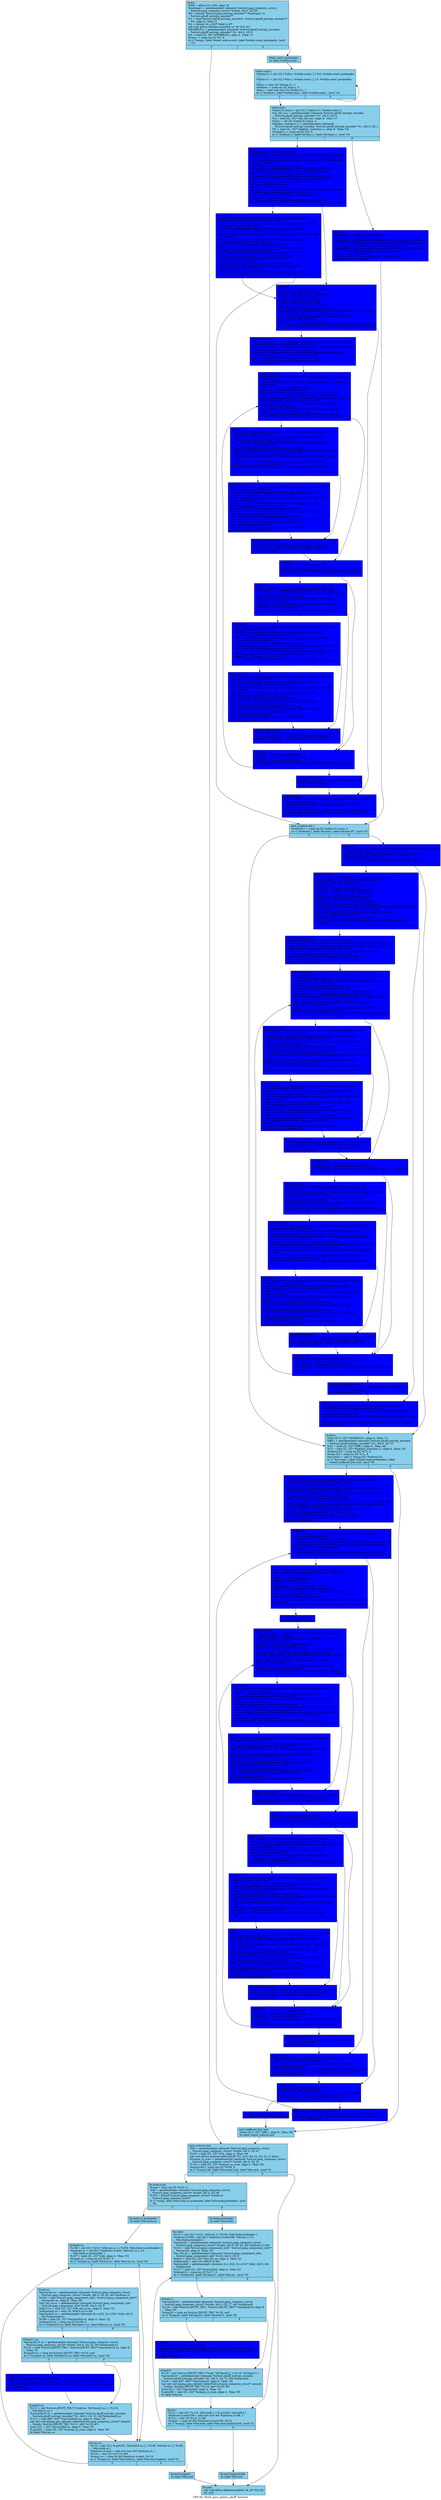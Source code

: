 digraph "CFG for 'finish_pass_gather_phuff' function" {
	label="CFG for 'finish_pass_gather_phuff' function";

	Node0x566f3f0 [shape=record, style = filled, fillcolor = skyblue, label="{entry:\l  %did = alloca [4 x i32], align 16\l  %entropy1 = getelementptr inbounds %struct.jpeg_compress_struct,\l... %struct.jpeg_compress_struct* %cinfo, i64 0, i32 59\l  %0 = bitcast %struct.jpeg_entropy_encoder** %entropy1 to\l... %struct.phuff_entropy_encoder**\l  %1 = load %struct.phuff_entropy_encoder*, %struct.phuff_entropy_encoder**\l... %0, align 8, !tbaa !3\l  %2 = bitcast [4 x i32]* %did to i8*\l  call void @llvm.lifetime.start(i64 16, i8* %2) #3\l  %EOBRUN.i = getelementptr inbounds %struct.phuff_entropy_encoder,\l... %struct.phuff_entropy_encoder* %1, i64 0, i32 9\l  %3 = load i32, i32* %EOBRUN.i, align 4, !tbaa !11\l  %cmp.i = icmp eq i32 %3, 0\l  br i1 %cmp.i, label %emit_eobrun.exit, label %while.cond.i.preheader, !prof\l... !15\l|{<s0>T|<s1>F}}"];
	Node0x566f3f0:s0 -> Node0x566f930;
	Node0x566f3f0:s1 -> Node0x566fa10;
	Node0x566fa10 [shape=record, style = filled, fillcolor = skyblue, label="{while.cond.i.preheader:                           \l  br label %while.cond.i\l}"];
	Node0x566fa10 -> Node0x566fba0;
	Node0x566fba0 [shape=record, style = filled, fillcolor = skyblue, label="{while.cond.i:                                     \l  %temp.0.i = phi i32 [ %shr.i, %while.cond.i ], [ %3, %while.cond.i.preheader\l... ]\l  %nbits.0.i = phi i32 [ %inc.i, %while.cond.i ], [ 0, %while.cond.i.preheader\l... ]\l  %shr.i = ashr i32 %temp.0.i, 1\l  %tobool.i = icmp eq i32 %shr.i, 0\l  %inc.i = add nuw nsw i32 %nbits.0.i, 1\l  br i1 %tobool.i, label %while.end.i, label %while.cond.i, !prof !16\l|{<s0>T|<s1>F}}"];
	Node0x566fba0:s0 -> Node0x56701a0;
	Node0x566fba0:s1 -> Node0x566fba0;
	Node0x56701a0 [shape=record, style = filled, fillcolor = skyblue, label="{while.end.i:                                      \l  %nbits.0.i.lcssa = phi i32 [ %nbits.0.i, %while.cond.i ]\l  %ac_tbl_no.i = getelementptr inbounds %struct.phuff_entropy_encoder,\l... %struct.phuff_entropy_encoder* %1, i64 0, i32 8\l  %4 = load i32, i32* %ac_tbl_no.i, align 8, !tbaa !17\l  %shl.i = shl i32 %nbits.0.i.lcssa, 4\l  %gather_statistics.i.i = getelementptr inbounds\l... %struct.phuff_entropy_encoder, %struct.phuff_entropy_encoder* %1, i64 0, i32 1\l  %5 = load i32, i32* %gather_statistics.i.i, align 8, !tbaa !18\l  %tobool.i.i = icmp eq i32 %5, 0\l  br i1 %tobool.i.i, label %if.else.i.i, label %if.then.i.i, !prof !19\l|{<s0>T|<s1>F}}"];
	Node0x56701a0:s0 -> Node0x56a0bc0;
	Node0x56701a0:s1 -> Node0x56a0ca0;
	Node0x56a0ca0 [shape=record, style = filled, fillcolor = blue, label="{if.then.i.i:                                      \l  %idxprom.i.i = sext i32 %shl.i to i64\l  %idxprom1.i.i = sext i32 %4 to i64\l  %arrayidx.i.i = getelementptr inbounds %struct.phuff_entropy_encoder,\l... %struct.phuff_entropy_encoder* %1, i64 0, i32 15, i64 %idxprom1.i.i\l  %6 = load i64*, i64** %arrayidx.i.i, align 8, !tbaa !20\l  %arrayidx2.i.i = getelementptr inbounds i64, i64* %6, i64 %idxprom.i.i\l  %7 = load i64, i64* %arrayidx2.i.i, align 8, !tbaa !21\l  %inc.i.i = add nsw i64 %7, 1\l  store i64 %inc.i.i, i64* %arrayidx2.i.i, align 8, !tbaa !21\l  br label %emit_symbol.exit.i\l}"];
	Node0x56a0ca0 -> Node0x56a13e0;
	Node0x56a0bc0 [shape=record, style = filled, fillcolor = blue, label="{if.else.i.i:                                      \l  %idxprom3.i.i = sext i32 %4 to i64\l  %arrayidx4.i.i = getelementptr inbounds %struct.phuff_entropy_encoder,\l... %struct.phuff_entropy_encoder* %1, i64 0, i32 14, i64 %idxprom3.i.i\l  %8 = load %struct.c_derived_tbl*, %struct.c_derived_tbl** %arrayidx4.i.i,\l... align 8, !tbaa !20\l  %idxprom5.i.i = sext i32 %shl.i to i64\l  %arrayidx6.i.i = getelementptr inbounds %struct.c_derived_tbl,\l... %struct.c_derived_tbl* %8, i64 0, i32 0, i64 %idxprom5.i.i\l  %9 = load i32, i32* %arrayidx6.i.i, align 4, !tbaa !22\l  %arrayidx8.i.i = getelementptr inbounds %struct.c_derived_tbl,\l... %struct.c_derived_tbl* %8, i64 0, i32 1, i64 %idxprom5.i.i\l  %10 = load i8, i8* %arrayidx8.i.i, align 1, !tbaa !23\l  %conv.i.i = sext i8 %10 to i32\l  %conv.i = zext i32 %9 to i64\l  %put_bits1.i = getelementptr inbounds %struct.phuff_entropy_encoder,\l... %struct.phuff_entropy_encoder* %1, i64 0, i32 5\l  %11 = load i32, i32* %put_bits1.i, align 8, !tbaa !24\l  %cmp.i58 = icmp eq i8 %10, 0\l  br i1 %cmp.i58, label %if.end.i66, label %if.end7.i, !prof !25\l|{<s0>T|<s1>F}}"];
	Node0x56a0bc0:s0 -> Node0x56a08f0;
	Node0x56a0bc0:s1 -> Node0x560e2b0;
	Node0x56a08f0 [shape=record, style = filled, fillcolor = blue, label="{if.end.i66:                                       \l  %cinfo.i59 = getelementptr inbounds %struct.phuff_entropy_encoder,\l... %struct.phuff_entropy_encoder* %1, i64 0, i32 6\l  %12 = load %struct.jpeg_compress_struct*, %struct.jpeg_compress_struct**\l... %cinfo.i59, align 8, !tbaa !26\l  %err.i60 = getelementptr inbounds %struct.jpeg_compress_struct,\l... %struct.jpeg_compress_struct* %12, i64 0, i32 0\l  %13 = load %struct.jpeg_error_mgr*, %struct.jpeg_error_mgr** %err.i60, align\l... 8, !tbaa !27\l  %msg_code.i61 = getelementptr inbounds %struct.jpeg_error_mgr,\l... %struct.jpeg_error_mgr* %13, i64 0, i32 5\l  store i32 39, i32* %msg_code.i61, align 8, !tbaa !28\l  %error_exit.i62 = getelementptr inbounds %struct.jpeg_error_mgr,\l... %struct.jpeg_error_mgr* %13, i64 0, i32 0\l  %14 = load void (%struct.jpeg_common_struct*)*, void\l... (%struct.jpeg_common_struct*)** %error_exit.i62, align 8, !tbaa !30\l  %15 = bitcast %struct.jpeg_compress_struct* %12 to\l... %struct.jpeg_common_struct*\l  tail call void %14(%struct.jpeg_common_struct* %15) #3\l  %.pre = load i32, i32* %gather_statistics.i.i, align 8, !tbaa !18\l  %tobool.i65 = icmp eq i32 %.pre, 0\l  br i1 %tobool.i65, label %if.end7.i, label %emit_symbol.exit.i, !prof !31\l|{<s0>T|<s1>F}}"];
	Node0x56a08f0:s0 -> Node0x560e2b0;
	Node0x56a08f0:s1 -> Node0x56a13e0;
	Node0x560e2b0 [shape=record, style = filled, fillcolor = blue, label="{if.end7.i:                                        \l  %sh_prom.i = zext i32 %conv.i.i to i64\l  %shl.i67 = shl i64 1, %sh_prom.i\l  %sub.i = add i64 %shl.i67, 4294967295\l  %and.i = and i64 %sub.i, %conv.i\l  %add.i = add i32 %11, %conv.i.i\l  %sub8.i = sub nsw i32 24, %add.i\l  %sh_prom9.i = zext i32 %sub8.i to i64\l  %shl10.i = shl i64 %and.i, %sh_prom9.i\l  %put_buffer11.i = getelementptr inbounds %struct.phuff_entropy_encoder,\l... %struct.phuff_entropy_encoder* %1, i64 0, i32 4\l  %16 = load i64, i64* %put_buffer11.i, align 8, !tbaa !32\l  %or.i = or i64 %16, %shl10.i\l  %cmp1267.i = icmp sgt i32 %add.i, 7\l  br i1 %cmp1267.i, label %while.body.lr.ph.i, label %while.end.i72, !prof !33\l|{<s0>T|<s1>F}}"];
	Node0x560e2b0:s0 -> Node0x560f630;
	Node0x560e2b0:s1 -> Node0x56a4a60;
	Node0x560f630 [shape=record, style = filled, fillcolor = blue, label="{while.body.lr.ph.i:                               \l  %next_output_byte.i = getelementptr inbounds %struct.phuff_entropy_encoder,\l... %struct.phuff_entropy_encoder* %1, i64 0, i32 2\l  %free_in_buffer.i68 = getelementptr inbounds %struct.phuff_entropy_encoder,\l... %struct.phuff_entropy_encoder* %1, i64 0, i32 3\l  %cinfo.i167 = getelementptr inbounds %struct.phuff_entropy_encoder,\l... %struct.phuff_entropy_encoder* %1, i64 0, i32 6\l  %17 = bitcast i8** %next_output_byte.i to \<2 x i64\>*\l  %18 = bitcast i8** %next_output_byte.i to \<2 x i64\>*\l  br label %while.body.i71\l}"];
	Node0x560f630 -> Node0x56a4ed0;
	Node0x56a4ed0 [shape=record, style = filled, fillcolor = blue, label="{while.body.i71:                                   \l  %put_buffer.069.i = phi i64 [ %or.i, %while.body.lr.ph.i ], [ %shl33.i,\l... %if.end32.i ]\l  %put_bits.068.i = phi i32 [ %add.i, %while.body.lr.ph.i ], [ %sub34.i,\l... %if.end32.i ]\l  %shr66.i = lshr i64 %put_buffer.069.i, 16\l  %conv16.i = trunc i64 %shr66.i to i8\l  %19 = load i8*, i8** %next_output_byte.i, align 8, !tbaa !34\l  %incdec.ptr.i69 = getelementptr inbounds i8, i8* %19, i64 1\l  store i8* %incdec.ptr.i69, i8** %next_output_byte.i, align 8, !tbaa !34\l  store i8 %conv16.i, i8* %19, align 1, !tbaa !23\l  %20 = load i64, i64* %free_in_buffer.i68, align 8, !tbaa !35\l  %dec.i70 = add i64 %20, -1\l  store i64 %dec.i70, i64* %free_in_buffer.i68, align 8, !tbaa !35\l  %cmp17.i = icmp eq i64 %dec.i70, 0\l  br i1 %cmp17.i, label %if.then19.i, label %if.end20.i, !prof !36\l|{<s0>T|<s1>F}}"];
	Node0x56a4ed0:s0 -> Node0x56a58e0;
	Node0x56a4ed0:s1 -> Node0x56a5990;
	Node0x56a58e0 [shape=record, style = filled, fillcolor = blue, label="{if.then19.i:                                      \l  %21 = load %struct.jpeg_compress_struct*, %struct.jpeg_compress_struct**\l... %cinfo.i167, align 8, !tbaa !26\l  %dest1.i168 = getelementptr inbounds %struct.jpeg_compress_struct,\l... %struct.jpeg_compress_struct* %21, i64 0, i32 5\l  %22 = load %struct.jpeg_destination_mgr*, %struct.jpeg_destination_mgr**\l... %dest1.i168, align 8, !tbaa !37\l  %empty_output_buffer.i169 = getelementptr inbounds\l... %struct.jpeg_destination_mgr, %struct.jpeg_destination_mgr* %22, i64 0, i32 3\l  %23 = load i32 (%struct.jpeg_compress_struct*)*, i32\l... (%struct.jpeg_compress_struct*)** %empty_output_buffer.i169, align 8, !tbaa\l... !38\l  %call.i170 = tail call i32 %23(%struct.jpeg_compress_struct* %21) #3\l  %tobool.i171 = icmp eq i32 %call.i170, 0\l  br i1 %tobool.i171, label %if.then.i175, label %dump_buffer.exit180, !prof\l... !40\l|{<s0>T|<s1>F}}"];
	Node0x56a58e0:s0 -> Node0x56a5f70;
	Node0x56a58e0:s1 -> Node0x56a6080;
	Node0x56a5f70 [shape=record, style = filled, fillcolor = blue, label="{if.then.i175:                                     \l  %24 = load %struct.jpeg_compress_struct*, %struct.jpeg_compress_struct**\l... %cinfo.i167, align 8, !tbaa !26\l  %err.i172 = getelementptr inbounds %struct.jpeg_compress_struct,\l... %struct.jpeg_compress_struct* %24, i64 0, i32 0\l  %25 = load %struct.jpeg_error_mgr*, %struct.jpeg_error_mgr** %err.i172,\l... align 8, !tbaa !27\l  %msg_code.i173 = getelementptr inbounds %struct.jpeg_error_mgr,\l... %struct.jpeg_error_mgr* %25, i64 0, i32 5\l  store i32 22, i32* %msg_code.i173, align 8, !tbaa !28\l  %error_exit.i174 = getelementptr inbounds %struct.jpeg_error_mgr,\l... %struct.jpeg_error_mgr* %25, i64 0, i32 0\l  %26 = load void (%struct.jpeg_common_struct*)*, void\l... (%struct.jpeg_common_struct*)** %error_exit.i174, align 8, !tbaa !30\l  %27 = bitcast %struct.jpeg_compress_struct* %24 to\l... %struct.jpeg_common_struct*\l  tail call void %26(%struct.jpeg_common_struct* %27) #3\l  br label %dump_buffer.exit180\l}"];
	Node0x56a5f70 -> Node0x56a6080;
	Node0x56a6080 [shape=record, style = filled, fillcolor = blue, label="{dump_buffer.exit180:                              \l  %28 = bitcast %struct.jpeg_destination_mgr* %22 to \<2 x i64\>*\l  %29 = load \<2 x i64\>, \<2 x i64\>* %28, align 8, !tbaa !23\l  store \<2 x i64\> %29, \<2 x i64\>* %17, align 8, !tbaa !23\l  br label %if.end20.i\l}"];
	Node0x56a6080 -> Node0x56a5990;
	Node0x56a5990 [shape=record, style = filled, fillcolor = blue, label="{if.end20.i:                                       \l  %conv15.i = and i64 %shr66.i, 255\l  %cmp21.i = icmp eq i64 %conv15.i, 255\l  br i1 %cmp21.i, label %if.then23.i, label %if.end32.i, !prof !41\l|{<s0>T|<s1>F}}"];
	Node0x56a5990:s0 -> Node0x56a6990;
	Node0x56a5990:s1 -> Node0x56a5010;
	Node0x56a6990 [shape=record, style = filled, fillcolor = blue, label="{if.then23.i:                                      \l  %30 = load i8*, i8** %next_output_byte.i, align 8, !tbaa !34\l  %incdec.ptr25.i = getelementptr inbounds i8, i8* %30, i64 1\l  store i8* %incdec.ptr25.i, i8** %next_output_byte.i, align 8, !tbaa !34\l  store i8 0, i8* %30, align 1, !tbaa !23\l  %31 = load i64, i64* %free_in_buffer.i68, align 8, !tbaa !35\l  %dec27.i = add i64 %31, -1\l  store i64 %dec27.i, i64* %free_in_buffer.i68, align 8, !tbaa !35\l  %cmp28.i = icmp eq i64 %dec27.i, 0\l  br i1 %cmp28.i, label %if.then30.i, label %if.end32.i, !prof !42\l|{<s0>T|<s1>F}}"];
	Node0x56a6990:s0 -> Node0x56a6e90;
	Node0x56a6990:s1 -> Node0x56a5010;
	Node0x56a6e90 [shape=record, style = filled, fillcolor = blue, label="{if.then30.i:                                      \l  %32 = load %struct.jpeg_compress_struct*, %struct.jpeg_compress_struct**\l... %cinfo.i167, align 8, !tbaa !26\l  %dest1.i74 = getelementptr inbounds %struct.jpeg_compress_struct,\l... %struct.jpeg_compress_struct* %32, i64 0, i32 5\l  %33 = load %struct.jpeg_destination_mgr*, %struct.jpeg_destination_mgr**\l... %dest1.i74, align 8, !tbaa !37\l  %empty_output_buffer.i75 = getelementptr inbounds\l... %struct.jpeg_destination_mgr, %struct.jpeg_destination_mgr* %33, i64 0, i32 3\l  %34 = load i32 (%struct.jpeg_compress_struct*)*, i32\l... (%struct.jpeg_compress_struct*)** %empty_output_buffer.i75, align 8, !tbaa !38\l  %call.i76 = tail call i32 %34(%struct.jpeg_compress_struct* %32) #3\l  %tobool.i77 = icmp eq i32 %call.i76, 0\l  br i1 %tobool.i77, label %if.then.i81, label %dump_buffer.exit86, !prof !40\l|{<s0>T|<s1>F}}"];
	Node0x56a6e90:s0 -> Node0x56a7570;
	Node0x56a6e90:s1 -> Node0x56a7680;
	Node0x56a7570 [shape=record, style = filled, fillcolor = blue, label="{if.then.i81:                                      \l  %35 = load %struct.jpeg_compress_struct*, %struct.jpeg_compress_struct**\l... %cinfo.i167, align 8, !tbaa !26\l  %err.i78 = getelementptr inbounds %struct.jpeg_compress_struct,\l... %struct.jpeg_compress_struct* %35, i64 0, i32 0\l  %36 = load %struct.jpeg_error_mgr*, %struct.jpeg_error_mgr** %err.i78, align\l... 8, !tbaa !27\l  %msg_code.i79 = getelementptr inbounds %struct.jpeg_error_mgr,\l... %struct.jpeg_error_mgr* %36, i64 0, i32 5\l  store i32 22, i32* %msg_code.i79, align 8, !tbaa !28\l  %error_exit.i80 = getelementptr inbounds %struct.jpeg_error_mgr,\l... %struct.jpeg_error_mgr* %36, i64 0, i32 0\l  %37 = load void (%struct.jpeg_common_struct*)*, void\l... (%struct.jpeg_common_struct*)** %error_exit.i80, align 8, !tbaa !30\l  %38 = bitcast %struct.jpeg_compress_struct* %35 to\l... %struct.jpeg_common_struct*\l  tail call void %37(%struct.jpeg_common_struct* %38) #3\l  br label %dump_buffer.exit86\l}"];
	Node0x56a7570 -> Node0x56a7680;
	Node0x56a7680 [shape=record, style = filled, fillcolor = blue, label="{dump_buffer.exit86:                               \l  %39 = bitcast %struct.jpeg_destination_mgr* %33 to \<2 x i64\>*\l  %40 = load \<2 x i64\>, \<2 x i64\>* %39, align 8, !tbaa !23\l  store \<2 x i64\> %40, \<2 x i64\>* %18, align 8, !tbaa !23\l  br label %if.end32.i\l}"];
	Node0x56a7680 -> Node0x56a5010;
	Node0x56a5010 [shape=record, style = filled, fillcolor = blue, label="{if.end32.i:                                       \l  %shl33.i = shl i64 %put_buffer.069.i, 8\l  %sub34.i = add nsw i32 %put_bits.068.i, -8\l  %cmp12.i = icmp sgt i32 %sub34.i, 7\l  br i1 %cmp12.i, label %while.body.i71, label %while.end.loopexit.i, !prof !33\l|{<s0>T|<s1>F}}"];
	Node0x56a5010:s0 -> Node0x56a4ed0;
	Node0x56a5010:s1 -> Node0x560f2f0;
	Node0x560f2f0 [shape=record, style = filled, fillcolor = blue, label="{while.end.loopexit.i:                             \l  %shl33.i.lcssa = phi i64 [ %shl33.i, %if.end32.i ]\l  %41 = and i32 %add.i, 7\l  br label %while.end.i72\l}"];
	Node0x560f2f0 -> Node0x56a4a60;
	Node0x56a4a60 [shape=record, style = filled, fillcolor = blue, label="{while.end.i72:                                    \l  %put_buffer.0.lcssa.i = phi i64 [ %or.i, %if.end7.i ], [ %shl33.i.lcssa,\l... %while.end.loopexit.i ]\l  %put_bits.0.lcssa.i = phi i32 [ %add.i, %if.end7.i ], [ %41,\l... %while.end.loopexit.i ]\l  store i64 %put_buffer.0.lcssa.i, i64* %put_buffer11.i, align 8, !tbaa !32\l  store i32 %put_bits.0.lcssa.i, i32* %put_bits1.i, align 8, !tbaa !24\l  br label %emit_symbol.exit.i\l}"];
	Node0x56a4a60 -> Node0x56a13e0;
	Node0x56a13e0 [shape=record, style = filled, fillcolor = skyblue, label="{emit_symbol.exit.i:                               \l  %tobool2.i = icmp eq i32 %nbits.0.i.lcssa, 0\l  br i1 %tobool2.i, label %if.end.i, label %if.end.i97, !prof !43\l|{<s0>T|<s1>F}}"];
	Node0x56a13e0:s0 -> Node0x55e4b00;
	Node0x56a13e0:s1 -> Node0x55e4b80;
	Node0x55e4b80 [shape=record, style = filled, fillcolor = blue, label="{if.end.i97:                                       \l  %put_bits1.i88 = getelementptr inbounds %struct.phuff_entropy_encoder,\l... %struct.phuff_entropy_encoder* %1, i64 0, i32 5\l  %42 = load i32, i32* %gather_statistics.i.i, align 8, !tbaa !18\l  %tobool.i96 = icmp eq i32 %42, 0\l  br i1 %tobool.i96, label %if.end7.i109, label %if.end.i, !prof !44\l|{<s0>T|<s1>F}}"];
	Node0x55e4b80:s0 -> Node0x560f370;
	Node0x55e4b80:s1 -> Node0x55e4b00;
	Node0x560f370 [shape=record, style = filled, fillcolor = blue, label="{if.end7.i109:                                     \l  %43 = load i32, i32* %put_bits1.i88, align 8, !tbaa !24\l  %44 = load i32, i32* %EOBRUN.i, align 4, !tbaa !11\l  %conv.i87 = zext i32 %44 to i64\l  %sh_prom.i98 = zext i32 %nbits.0.i.lcssa to i64\l  %shl.i99 = shl i64 1, %sh_prom.i98\l  %sub.i100 = add i64 %shl.i99, 4294967295\l  %and.i101 = and i64 %conv.i87, %sub.i100\l  %add.i102 = add i32 %43, %nbits.0.i.lcssa\l  %sub8.i103 = sub nsw i32 24, %add.i102\l  %sh_prom9.i104 = zext i32 %sub8.i103 to i64\l  %shl10.i105 = shl i64 %and.i101, %sh_prom9.i104\l  %put_buffer11.i106 = getelementptr inbounds %struct.phuff_entropy_encoder,\l... %struct.phuff_entropy_encoder* %1, i64 0, i32 4\l  %45 = load i64, i64* %put_buffer11.i106, align 8, !tbaa !32\l  %or.i107 = or i64 %shl10.i105, %45\l  %cmp1267.i108 = icmp sgt i32 %add.i102, 7\l  br i1 %cmp1267.i108, label %while.body.lr.ph.i112, label %while.end.i137,\l... !prof !33\l|{<s0>T|<s1>F}}"];
	Node0x560f370:s0 -> Node0x56ac8b0;
	Node0x560f370:s1 -> Node0x56ac990;
	Node0x56ac8b0 [shape=record, style = filled, fillcolor = blue, label="{while.body.lr.ph.i112:                            \l  %next_output_byte.i110 = getelementptr inbounds\l... %struct.phuff_entropy_encoder, %struct.phuff_entropy_encoder* %1, i64 0, i32 2\l  %free_in_buffer.i111 = getelementptr inbounds %struct.phuff_entropy_encoder,\l... %struct.phuff_entropy_encoder* %1, i64 0, i32 3\l  %cinfo.i181 = getelementptr inbounds %struct.phuff_entropy_encoder,\l... %struct.phuff_entropy_encoder* %1, i64 0, i32 6\l  %46 = bitcast i8** %next_output_byte.i110 to \<2 x i64\>*\l  %47 = bitcast i8** %next_output_byte.i110 to \<2 x i64\>*\l  br label %while.body.i120\l}"];
	Node0x56ac8b0 -> Node0x56ace00;
	Node0x56ace00 [shape=record, style = filled, fillcolor = blue, label="{while.body.i120:                                  \l  %put_buffer.069.i113 = phi i64 [ %or.i107, %while.body.lr.ph.i112 ], [\l... %shl33.i130, %if.end32.i133 ]\l  %put_bits.068.i114 = phi i32 [ %add.i102, %while.body.lr.ph.i112 ], [\l... %sub34.i131, %if.end32.i133 ]\l  %shr66.i115 = lshr i64 %put_buffer.069.i113, 16\l  %conv16.i116 = trunc i64 %shr66.i115 to i8\l  %48 = load i8*, i8** %next_output_byte.i110, align 8, !tbaa !34\l  %incdec.ptr.i117 = getelementptr inbounds i8, i8* %48, i64 1\l  store i8* %incdec.ptr.i117, i8** %next_output_byte.i110, align 8, !tbaa !34\l  store i8 %conv16.i116, i8* %48, align 1, !tbaa !23\l  %49 = load i64, i64* %free_in_buffer.i111, align 8, !tbaa !35\l  %dec.i118 = add i64 %49, -1\l  store i64 %dec.i118, i64* %free_in_buffer.i111, align 8, !tbaa !35\l  %cmp17.i119 = icmp eq i64 %dec.i118, 0\l  br i1 %cmp17.i119, label %if.then19.i121, label %if.end20.i124, !prof !36\l|{<s0>T|<s1>F}}"];
	Node0x56ace00:s0 -> Node0x56ad860;
	Node0x56ace00:s1 -> Node0x56ad940;
	Node0x56ad860 [shape=record, style = filled, fillcolor = blue, label="{if.then19.i121:                                   \l  %50 = load %struct.jpeg_compress_struct*, %struct.jpeg_compress_struct**\l... %cinfo.i181, align 8, !tbaa !26\l  %dest1.i182 = getelementptr inbounds %struct.jpeg_compress_struct,\l... %struct.jpeg_compress_struct* %50, i64 0, i32 5\l  %51 = load %struct.jpeg_destination_mgr*, %struct.jpeg_destination_mgr**\l... %dest1.i182, align 8, !tbaa !37\l  %empty_output_buffer.i183 = getelementptr inbounds\l... %struct.jpeg_destination_mgr, %struct.jpeg_destination_mgr* %51, i64 0, i32 3\l  %52 = load i32 (%struct.jpeg_compress_struct*)*, i32\l... (%struct.jpeg_compress_struct*)** %empty_output_buffer.i183, align 8, !tbaa\l... !38\l  %call.i184 = tail call i32 %52(%struct.jpeg_compress_struct* %50) #3\l  %tobool.i185 = icmp eq i32 %call.i184, 0\l  br i1 %tobool.i185, label %if.then.i189, label %dump_buffer.exit194, !prof\l... !40\l|{<s0>T|<s1>F}}"];
	Node0x56ad860:s0 -> Node0x56adf00;
	Node0x56ad860:s1 -> Node0x56ae010;
	Node0x56adf00 [shape=record, style = filled, fillcolor = blue, label="{if.then.i189:                                     \l  %53 = load %struct.jpeg_compress_struct*, %struct.jpeg_compress_struct**\l... %cinfo.i181, align 8, !tbaa !26\l  %err.i186 = getelementptr inbounds %struct.jpeg_compress_struct,\l... %struct.jpeg_compress_struct* %53, i64 0, i32 0\l  %54 = load %struct.jpeg_error_mgr*, %struct.jpeg_error_mgr** %err.i186,\l... align 8, !tbaa !27\l  %msg_code.i187 = getelementptr inbounds %struct.jpeg_error_mgr,\l... %struct.jpeg_error_mgr* %54, i64 0, i32 5\l  store i32 22, i32* %msg_code.i187, align 8, !tbaa !28\l  %error_exit.i188 = getelementptr inbounds %struct.jpeg_error_mgr,\l... %struct.jpeg_error_mgr* %54, i64 0, i32 0\l  %55 = load void (%struct.jpeg_common_struct*)*, void\l... (%struct.jpeg_common_struct*)** %error_exit.i188, align 8, !tbaa !30\l  %56 = bitcast %struct.jpeg_compress_struct* %53 to\l... %struct.jpeg_common_struct*\l  tail call void %55(%struct.jpeg_common_struct* %56) #3\l  br label %dump_buffer.exit194\l}"];
	Node0x56adf00 -> Node0x56ae010;
	Node0x56ae010 [shape=record, style = filled, fillcolor = blue, label="{dump_buffer.exit194:                              \l  %57 = bitcast %struct.jpeg_destination_mgr* %51 to \<2 x i64\>*\l  %58 = load \<2 x i64\>, \<2 x i64\>* %57, align 8, !tbaa !23\l  store \<2 x i64\> %58, \<2 x i64\>* %46, align 8, !tbaa !23\l  br label %if.end20.i124\l}"];
	Node0x56ae010 -> Node0x56ad940;
	Node0x56ad940 [shape=record, style = filled, fillcolor = blue, label="{if.end20.i124:                                    \l  %conv15.i122 = and i64 %shr66.i115, 255\l  %cmp21.i123 = icmp eq i64 %conv15.i122, 255\l  br i1 %cmp21.i123, label %if.then23.i128, label %if.end32.i133, !prof !41\l|{<s0>T|<s1>F}}"];
	Node0x56ad940:s0 -> Node0x56ae950;
	Node0x56ad940:s1 -> Node0x56acf50;
	Node0x56ae950 [shape=record, style = filled, fillcolor = blue, label="{if.then23.i128:                                   \l  %59 = load i8*, i8** %next_output_byte.i110, align 8, !tbaa !34\l  %incdec.ptr25.i125 = getelementptr inbounds i8, i8* %59, i64 1\l  store i8* %incdec.ptr25.i125, i8** %next_output_byte.i110, align 8, !tbaa !34\l  store i8 0, i8* %59, align 1, !tbaa !23\l  %60 = load i64, i64* %free_in_buffer.i111, align 8, !tbaa !35\l  %dec27.i126 = add i64 %60, -1\l  store i64 %dec27.i126, i64* %free_in_buffer.i111, align 8, !tbaa !35\l  %cmp28.i127 = icmp eq i64 %dec27.i126, 0\l  br i1 %cmp28.i127, label %if.then30.i129, label %if.end32.i133, !prof !42\l|{<s0>T|<s1>F}}"];
	Node0x56ae950:s0 -> Node0x56aee90;
	Node0x56ae950:s1 -> Node0x56acf50;
	Node0x56aee90 [shape=record, style = filled, fillcolor = blue, label="{if.then30.i129:                                   \l  %61 = load %struct.jpeg_compress_struct*, %struct.jpeg_compress_struct**\l... %cinfo.i181, align 8, !tbaa !26\l  %dest1.i140 = getelementptr inbounds %struct.jpeg_compress_struct,\l... %struct.jpeg_compress_struct* %61, i64 0, i32 5\l  %62 = load %struct.jpeg_destination_mgr*, %struct.jpeg_destination_mgr**\l... %dest1.i140, align 8, !tbaa !37\l  %empty_output_buffer.i141 = getelementptr inbounds\l... %struct.jpeg_destination_mgr, %struct.jpeg_destination_mgr* %62, i64 0, i32 3\l  %63 = load i32 (%struct.jpeg_compress_struct*)*, i32\l... (%struct.jpeg_compress_struct*)** %empty_output_buffer.i141, align 8, !tbaa\l... !38\l  %call.i142 = tail call i32 %63(%struct.jpeg_compress_struct* %61) #3\l  %tobool.i143 = icmp eq i32 %call.i142, 0\l  br i1 %tobool.i143, label %if.then.i147, label %dump_buffer.exit152, !prof\l... !40\l|{<s0>T|<s1>F}}"];
	Node0x56aee90:s0 -> Node0x56af430;
	Node0x56aee90:s1 -> Node0x56af540;
	Node0x56af430 [shape=record, style = filled, fillcolor = blue, label="{if.then.i147:                                     \l  %64 = load %struct.jpeg_compress_struct*, %struct.jpeg_compress_struct**\l... %cinfo.i181, align 8, !tbaa !26\l  %err.i144 = getelementptr inbounds %struct.jpeg_compress_struct,\l... %struct.jpeg_compress_struct* %64, i64 0, i32 0\l  %65 = load %struct.jpeg_error_mgr*, %struct.jpeg_error_mgr** %err.i144,\l... align 8, !tbaa !27\l  %msg_code.i145 = getelementptr inbounds %struct.jpeg_error_mgr,\l... %struct.jpeg_error_mgr* %65, i64 0, i32 5\l  store i32 22, i32* %msg_code.i145, align 8, !tbaa !28\l  %error_exit.i146 = getelementptr inbounds %struct.jpeg_error_mgr,\l... %struct.jpeg_error_mgr* %65, i64 0, i32 0\l  %66 = load void (%struct.jpeg_common_struct*)*, void\l... (%struct.jpeg_common_struct*)** %error_exit.i146, align 8, !tbaa !30\l  %67 = bitcast %struct.jpeg_compress_struct* %64 to\l... %struct.jpeg_common_struct*\l  tail call void %66(%struct.jpeg_common_struct* %67) #3\l  br label %dump_buffer.exit152\l}"];
	Node0x56af430 -> Node0x56af540;
	Node0x56af540 [shape=record, style = filled, fillcolor = blue, label="{dump_buffer.exit152:                              \l  %68 = bitcast %struct.jpeg_destination_mgr* %62 to \<2 x i64\>*\l  %69 = load \<2 x i64\>, \<2 x i64\>* %68, align 8, !tbaa !23\l  store \<2 x i64\> %69, \<2 x i64\>* %47, align 8, !tbaa !23\l  br label %if.end32.i133\l}"];
	Node0x56af540 -> Node0x56acf50;
	Node0x56acf50 [shape=record, style = filled, fillcolor = blue, label="{if.end32.i133:                                    \l  %shl33.i130 = shl i64 %put_buffer.069.i113, 8\l  %sub34.i131 = add nsw i32 %put_bits.068.i114, -8\l  %cmp12.i132 = icmp sgt i32 %sub34.i131, 7\l  br i1 %cmp12.i132, label %while.body.i120, label %while.end.loopexit.i134,\l... !prof !33\l|{<s0>T|<s1>F}}"];
	Node0x56acf50:s0 -> Node0x56ace00;
	Node0x56acf50:s1 -> Node0x566d470;
	Node0x566d470 [shape=record, style = filled, fillcolor = blue, label="{while.end.loopexit.i134:                          \l  %shl33.i130.lcssa = phi i64 [ %shl33.i130, %if.end32.i133 ]\l  %70 = and i32 %add.i102, 7\l  br label %while.end.i137\l}"];
	Node0x566d470 -> Node0x56ac990;
	Node0x56ac990 [shape=record, style = filled, fillcolor = blue, label="{while.end.i137:                                   \l  %put_buffer.0.lcssa.i135 = phi i64 [ %or.i107, %if.end7.i109 ], [\l... %shl33.i130.lcssa, %while.end.loopexit.i134 ]\l  %put_bits.0.lcssa.i136 = phi i32 [ %add.i102, %if.end7.i109 ], [ %70,\l... %while.end.loopexit.i134 ]\l  store i64 %put_buffer.0.lcssa.i135, i64* %put_buffer11.i106, align 8, !tbaa\l... !32\l  store i32 %put_bits.0.lcssa.i136, i32* %put_bits1.i88, align 8, !tbaa !24\l  br label %if.end.i\l}"];
	Node0x56ac990 -> Node0x55e4b00;
	Node0x55e4b00 [shape=record, style = filled, fillcolor = skyblue, label="{if.end.i:                                         \l  store i32 0, i32* %EOBRUN.i, align 4, !tbaa !11\l  %BE.i = getelementptr inbounds %struct.phuff_entropy_encoder,\l... %struct.phuff_entropy_encoder* %1, i64 0, i32 10\l  %71 = load i32, i32* %BE.i, align 8, !tbaa !45\l  %72 = load i32, i32* %gather_statistics.i.i, align 8, !tbaa !18\l  %tobool.i52 = icmp eq i32 %72, 0\l  %cmp.i53 = icmp ne i32 %71, 0\l  %or.cond.i = and i1 %cmp.i53, %tobool.i52\l  br i1 %or.cond.i, label %while.body.preheader.i, label\l... %emit_buffered_bits.exit, !prof !46\l|{<s0>T|<s1>F}}"];
	Node0x55e4b00:s0 -> Node0x56b08f0;
	Node0x55e4b00:s1 -> Node0x56b09c0;
	Node0x56b08f0 [shape=record, style = filled, fillcolor = blue, label="{while.body.preheader.i:                           \l  %bit_buffer.i = getelementptr inbounds %struct.phuff_entropy_encoder,\l... %struct.phuff_entropy_encoder* %1, i64 0, i32 11\l  %73 = load i8*, i8** %bit_buffer.i, align 8, !tbaa !47\l  %put_bits1.i.i = getelementptr inbounds %struct.phuff_entropy_encoder,\l... %struct.phuff_entropy_encoder* %1, i64 0, i32 5\l  %put_buffer11.i.i = getelementptr inbounds %struct.phuff_entropy_encoder,\l... %struct.phuff_entropy_encoder* %1, i64 0, i32 4\l  %next_output_byte.i.i = getelementptr inbounds\l... %struct.phuff_entropy_encoder, %struct.phuff_entropy_encoder* %1, i64 0, i32 2\l  %free_in_buffer.i.i = getelementptr inbounds %struct.phuff_entropy_encoder,\l... %struct.phuff_entropy_encoder* %1, i64 0, i32 3\l  %cinfo.i = getelementptr inbounds %struct.phuff_entropy_encoder,\l... %struct.phuff_entropy_encoder* %1, i64 0, i32 6\l  %74 = bitcast i8** %next_output_byte.i.i to \<2 x i64\>*\l  %75 = bitcast i8** %next_output_byte.i.i to \<2 x i64\>*\l  br label %while.body.i\l}"];
	Node0x56b08f0 -> Node0x56b1120;
	Node0x56b1120 [shape=record, style = filled, fillcolor = blue, label="{while.body.i:                                     \l  %76 = phi i32 [ %.pre.i, %emit_bits.exit.while.body_crit_edge.i ], [ 0,\l... %while.body.preheader.i ]\l  %bufstart.addr.0.i = phi i8* [ %incdec.ptr.i,\l... %emit_bits.exit.while.body_crit_edge.i ], [ %73, %while.body.preheader.i ]\l  %nbits.addr.0.i = phi i32 [ %dec.i, %emit_bits.exit.while.body_crit_edge.i\l... ], [ %71, %while.body.preheader.i ]\l  %tobool.i.i54 = icmp eq i32 %76, 0\l  br i1 %tobool.i.i54, label %if.end7.i.i, label %emit_bits.exit.i, !prof !44\l|{<s0>T|<s1>F}}"];
	Node0x56b1120:s0 -> Node0x56b17b0;
	Node0x56b1120:s1 -> Node0x56b18c0;
	Node0x56b17b0 [shape=record, style = filled, fillcolor = blue, label="{if.end7.i.i:                                      \l  %77 = load i32, i32* %put_bits1.i.i, align 8, !tbaa !24\l  %78 = load i8, i8* %bufstart.addr.0.i, align 1, !tbaa !23\l  %conv5.i = zext i8 %78 to i64\l  %and.i.i = and i64 %conv5.i, 1\l  %add.i.i = add i32 %77, 1\l  %sub8.i.i = sub i32 23, %77\l  %sh_prom9.i.i = zext i32 %sub8.i.i to i64\l  %shl10.i.i = shl i64 %and.i.i, %sh_prom9.i.i\l  %79 = load i64, i64* %put_buffer11.i.i, align 8, !tbaa !32\l  %or.i.i = or i64 %shl10.i.i, %79\l  %cmp1267.i.i = icmp sgt i32 %add.i.i, 7\l  br i1 %cmp1267.i.i, label %while.body.i.i.preheader, label %while.end.i.i,\l... !prof !33\l|{<s0>T|<s1>F}}"];
	Node0x56b17b0:s0 -> Node0x56a7df0;
	Node0x56b17b0:s1 -> Node0x56a7f10;
	Node0x56a7df0 [shape=record, style = filled, fillcolor = blue, label="{while.body.i.i.preheader:                         \l  br label %while.body.i.i\l}"];
	Node0x56a7df0 -> Node0x56a8080;
	Node0x56a8080 [shape=record, style = filled, fillcolor = blue, label="{while.body.i.i:                                   \l  %put_buffer.069.i.i = phi i64 [ %shl33.i.i, %if.end32.i.i ], [ %or.i.i,\l... %while.body.i.i.preheader ]\l  %put_bits.068.i.i = phi i32 [ %sub34.i.i, %if.end32.i.i ], [ %add.i.i,\l... %while.body.i.i.preheader ]\l  %shr66.i.i = lshr i64 %put_buffer.069.i.i, 16\l  %conv16.i.i = trunc i64 %shr66.i.i to i8\l  %80 = load i8*, i8** %next_output_byte.i.i, align 8, !tbaa !34\l  %incdec.ptr.i.i = getelementptr inbounds i8, i8* %80, i64 1\l  store i8* %incdec.ptr.i.i, i8** %next_output_byte.i.i, align 8, !tbaa !34\l  store i8 %conv16.i.i, i8* %80, align 1, !tbaa !23\l  %81 = load i64, i64* %free_in_buffer.i.i, align 8, !tbaa !35\l  %dec.i.i = add i64 %81, -1\l  store i64 %dec.i.i, i64* %free_in_buffer.i.i, align 8, !tbaa !35\l  %cmp17.i.i = icmp eq i64 %dec.i.i, 0\l  br i1 %cmp17.i.i, label %if.then19.i.i, label %if.end20.i.i, !prof !36\l|{<s0>T|<s1>F}}"];
	Node0x56a8080:s0 -> Node0x56b38d0;
	Node0x56a8080:s1 -> Node0x56b39b0;
	Node0x56b38d0 [shape=record, style = filled, fillcolor = blue, label="{if.then19.i.i:                                    \l  %82 = load %struct.jpeg_compress_struct*, %struct.jpeg_compress_struct**\l... %cinfo.i, align 8, !tbaa !26\l  %dest1.i = getelementptr inbounds %struct.jpeg_compress_struct,\l... %struct.jpeg_compress_struct* %82, i64 0, i32 5\l  %83 = load %struct.jpeg_destination_mgr*, %struct.jpeg_destination_mgr**\l... %dest1.i, align 8, !tbaa !37\l  %empty_output_buffer.i = getelementptr inbounds\l... %struct.jpeg_destination_mgr, %struct.jpeg_destination_mgr* %83, i64 0, i32 3\l  %84 = load i32 (%struct.jpeg_compress_struct*)*, i32\l... (%struct.jpeg_compress_struct*)** %empty_output_buffer.i, align 8, !tbaa !38\l  %call.i = tail call i32 %84(%struct.jpeg_compress_struct* %82) #3\l  %tobool.i56 = icmp eq i32 %call.i, 0\l  br i1 %tobool.i56, label %if.then.i, label %dump_buffer.exit, !prof !40\l|{<s0>T|<s1>F}}"];
	Node0x56b38d0:s0 -> Node0x56b3f40;
	Node0x56b38d0:s1 -> Node0x56b4050;
	Node0x56b3f40 [shape=record, style = filled, fillcolor = blue, label="{if.then.i:                                        \l  %85 = load %struct.jpeg_compress_struct*, %struct.jpeg_compress_struct**\l... %cinfo.i, align 8, !tbaa !26\l  %err.i = getelementptr inbounds %struct.jpeg_compress_struct,\l... %struct.jpeg_compress_struct* %85, i64 0, i32 0\l  %86 = load %struct.jpeg_error_mgr*, %struct.jpeg_error_mgr** %err.i, align\l... 8, !tbaa !27\l  %msg_code.i = getelementptr inbounds %struct.jpeg_error_mgr,\l... %struct.jpeg_error_mgr* %86, i64 0, i32 5\l  store i32 22, i32* %msg_code.i, align 8, !tbaa !28\l  %error_exit.i = getelementptr inbounds %struct.jpeg_error_mgr,\l... %struct.jpeg_error_mgr* %86, i64 0, i32 0\l  %87 = load void (%struct.jpeg_common_struct*)*, void\l... (%struct.jpeg_common_struct*)** %error_exit.i, align 8, !tbaa !30\l  %88 = bitcast %struct.jpeg_compress_struct* %85 to\l... %struct.jpeg_common_struct*\l  tail call void %87(%struct.jpeg_common_struct* %88) #3\l  br label %dump_buffer.exit\l}"];
	Node0x56b3f40 -> Node0x56b4050;
	Node0x56b4050 [shape=record, style = filled, fillcolor = blue, label="{dump_buffer.exit:                                 \l  %89 = bitcast %struct.jpeg_destination_mgr* %83 to \<2 x i64\>*\l  %90 = load \<2 x i64\>, \<2 x i64\>* %89, align 8, !tbaa !23\l  store \<2 x i64\> %90, \<2 x i64\>* %74, align 8, !tbaa !23\l  br label %if.end20.i.i\l}"];
	Node0x56b4050 -> Node0x56b39b0;
	Node0x56b39b0 [shape=record, style = filled, fillcolor = blue, label="{if.end20.i.i:                                     \l  %conv15.i.i = and i64 %shr66.i.i, 255\l  %cmp21.i.i = icmp eq i64 %conv15.i.i, 255\l  br i1 %cmp21.i.i, label %if.then23.i.i, label %if.end32.i.i, !prof !41\l|{<s0>T|<s1>F}}"];
	Node0x56b39b0:s0 -> Node0x56b49a0;
	Node0x56b39b0:s1 -> Node0x56a81a0;
	Node0x56b49a0 [shape=record, style = filled, fillcolor = blue, label="{if.then23.i.i:                                    \l  %91 = load i8*, i8** %next_output_byte.i.i, align 8, !tbaa !34\l  %incdec.ptr25.i.i = getelementptr inbounds i8, i8* %91, i64 1\l  store i8* %incdec.ptr25.i.i, i8** %next_output_byte.i.i, align 8, !tbaa !34\l  store i8 0, i8* %91, align 1, !tbaa !23\l  %92 = load i64, i64* %free_in_buffer.i.i, align 8, !tbaa !35\l  %dec27.i.i = add i64 %92, -1\l  store i64 %dec27.i.i, i64* %free_in_buffer.i.i, align 8, !tbaa !35\l  %cmp28.i.i = icmp eq i64 %dec27.i.i, 0\l  br i1 %cmp28.i.i, label %if.then30.i.i, label %if.end32.i.i, !prof !42\l|{<s0>T|<s1>F}}"];
	Node0x56b49a0:s0 -> Node0x56b4ee0;
	Node0x56b49a0:s1 -> Node0x56a81a0;
	Node0x56b4ee0 [shape=record, style = filled, fillcolor = blue, label="{if.then30.i.i:                                    \l  %93 = load %struct.jpeg_compress_struct*, %struct.jpeg_compress_struct**\l... %cinfo.i, align 8, !tbaa !26\l  %dest1.i154 = getelementptr inbounds %struct.jpeg_compress_struct,\l... %struct.jpeg_compress_struct* %93, i64 0, i32 5\l  %94 = load %struct.jpeg_destination_mgr*, %struct.jpeg_destination_mgr**\l... %dest1.i154, align 8, !tbaa !37\l  %empty_output_buffer.i155 = getelementptr inbounds\l... %struct.jpeg_destination_mgr, %struct.jpeg_destination_mgr* %94, i64 0, i32 3\l  %95 = load i32 (%struct.jpeg_compress_struct*)*, i32\l... (%struct.jpeg_compress_struct*)** %empty_output_buffer.i155, align 8, !tbaa\l... !38\l  %call.i156 = tail call i32 %95(%struct.jpeg_compress_struct* %93) #3\l  %tobool.i157 = icmp eq i32 %call.i156, 0\l  br i1 %tobool.i157, label %if.then.i161, label %dump_buffer.exit166, !prof\l... !40\l|{<s0>T|<s1>F}}"];
	Node0x56b4ee0:s0 -> Node0x56b5440;
	Node0x56b4ee0:s1 -> Node0x56b5550;
	Node0x56b5440 [shape=record, style = filled, fillcolor = blue, label="{if.then.i161:                                     \l  %96 = load %struct.jpeg_compress_struct*, %struct.jpeg_compress_struct**\l... %cinfo.i, align 8, !tbaa !26\l  %err.i158 = getelementptr inbounds %struct.jpeg_compress_struct,\l... %struct.jpeg_compress_struct* %96, i64 0, i32 0\l  %97 = load %struct.jpeg_error_mgr*, %struct.jpeg_error_mgr** %err.i158,\l... align 8, !tbaa !27\l  %msg_code.i159 = getelementptr inbounds %struct.jpeg_error_mgr,\l... %struct.jpeg_error_mgr* %97, i64 0, i32 5\l  store i32 22, i32* %msg_code.i159, align 8, !tbaa !28\l  %error_exit.i160 = getelementptr inbounds %struct.jpeg_error_mgr,\l... %struct.jpeg_error_mgr* %97, i64 0, i32 0\l  %98 = load void (%struct.jpeg_common_struct*)*, void\l... (%struct.jpeg_common_struct*)** %error_exit.i160, align 8, !tbaa !30\l  %99 = bitcast %struct.jpeg_compress_struct* %96 to\l... %struct.jpeg_common_struct*\l  tail call void %98(%struct.jpeg_common_struct* %99) #3\l  br label %dump_buffer.exit166\l}"];
	Node0x56b5440 -> Node0x56b5550;
	Node0x56b5550 [shape=record, style = filled, fillcolor = blue, label="{dump_buffer.exit166:                              \l  %100 = bitcast %struct.jpeg_destination_mgr* %94 to \<2 x i64\>*\l  %101 = load \<2 x i64\>, \<2 x i64\>* %100, align 8, !tbaa !23\l  store \<2 x i64\> %101, \<2 x i64\>* %75, align 8, !tbaa !23\l  br label %if.end32.i.i\l}"];
	Node0x56b5550 -> Node0x56a81a0;
	Node0x56a81a0 [shape=record, style = filled, fillcolor = blue, label="{if.end32.i.i:                                     \l  %shl33.i.i = shl i64 %put_buffer.069.i.i, 8\l  %sub34.i.i = add nsw i32 %put_bits.068.i.i, -8\l  %cmp12.i.i = icmp sgt i32 %sub34.i.i, 7\l  br i1 %cmp12.i.i, label %while.body.i.i, label %while.end.loopexit.i.i,\l... !prof !33\l|{<s0>T|<s1>F}}"];
	Node0x56a81a0:s0 -> Node0x56a8080;
	Node0x56a81a0:s1 -> Node0x56b5f10;
	Node0x56b5f10 [shape=record, style = filled, fillcolor = blue, label="{while.end.loopexit.i.i:                           \l  %shl33.i.i.lcssa = phi i64 [ %shl33.i.i, %if.end32.i.i ]\l  %102 = and i32 %add.i.i, 7\l  br label %while.end.i.i\l}"];
	Node0x56b5f10 -> Node0x56a7f10;
	Node0x56a7f10 [shape=record, style = filled, fillcolor = blue, label="{while.end.i.i:                                    \l  %put_buffer.0.lcssa.i.i = phi i64 [ %or.i.i, %if.end7.i.i ], [\l... %shl33.i.i.lcssa, %while.end.loopexit.i.i ]\l  %put_bits.0.lcssa.i.i = phi i32 [ %add.i.i, %if.end7.i.i ], [ %102,\l... %while.end.loopexit.i.i ]\l  store i64 %put_buffer.0.lcssa.i.i, i64* %put_buffer11.i.i, align 8, !tbaa !32\l  store i32 %put_bits.0.lcssa.i.i, i32* %put_bits1.i.i, align 8, !tbaa !24\l  br label %emit_bits.exit.i\l}"];
	Node0x56a7f10 -> Node0x56b18c0;
	Node0x56b18c0 [shape=record, style = filled, fillcolor = blue, label="{emit_bits.exit.i:                                 \l  %dec.i = add i32 %nbits.addr.0.i, -1\l  %cmp.old.i = icmp eq i32 %dec.i, 0\l  br i1 %cmp.old.i, label %emit_buffered_bits.exit.loopexit, label\l... %emit_bits.exit.while.body_crit_edge.i, !prof !48\l|{<s0>T|<s1>F}}"];
	Node0x56b18c0:s0 -> Node0x56b64c0;
	Node0x56b18c0:s1 -> Node0x56b1250;
	Node0x56b1250 [shape=record, style = filled, fillcolor = blue, label="{emit_bits.exit.while.body_crit_edge.i:            \l  %incdec.ptr.i = getelementptr inbounds i8, i8* %bufstart.addr.0.i, i64 1\l  %.pre.i = load i32, i32* %gather_statistics.i.i, align 8, !tbaa !18\l  br label %while.body.i\l}"];
	Node0x56b1250 -> Node0x56b1120;
	Node0x56b64c0 [shape=record, style = filled, fillcolor = blue, label="{emit_buffered_bits.exit.loopexit:                 \l  br label %emit_buffered_bits.exit\l}"];
	Node0x56b64c0 -> Node0x56b09c0;
	Node0x56b09c0 [shape=record, style = filled, fillcolor = skyblue, label="{emit_buffered_bits.exit:                          \l  store i32 0, i32* %BE.i, align 8, !tbaa !45\l  br label %emit_eobrun.exit\l}"];
	Node0x56b09c0 -> Node0x566f930;
	Node0x566f930 [shape=record, style = filled, fillcolor = skyblue, label="{emit_eobrun.exit:                                 \l  %Ss = getelementptr inbounds %struct.jpeg_compress_struct,\l... %struct.jpeg_compress_struct* %cinfo, i64 0, i32 47\l  %103 = load i32, i32* %Ss, align 4, !tbaa !49\l  call void @llvm.memset.p0i8.i64(i8* %2, i8 0, i64 16, i32 16, i1 false)\l  %comps_in_scan = getelementptr inbounds %struct.jpeg_compress_struct,\l... %struct.jpeg_compress_struct* %cinfo, i64 0, i32 41\l  %104 = load i32, i32* %comps_in_scan, align 4, !tbaa !50\l  %cmp2195 = icmp sgt i32 %104, 0\l  br i1 %cmp2195, label %for.body.lr.ph, label %for.end, !prof !51\l|{<s0>T|<s1>F}}"];
	Node0x566f930:s0 -> Node0x56b69e0;
	Node0x566f930:s1 -> Node0x56b6a30;
	Node0x56b69e0 [shape=record, style = filled, fillcolor = skyblue, label="{for.body.lr.ph:                                   \l  %cmp = icmp eq i32 %103, 0\l  %Ah = getelementptr inbounds %struct.jpeg_compress_struct,\l... %struct.jpeg_compress_struct* %cinfo, i64 0, i32 49\l  %105 = bitcast %struct.jpeg_compress_struct* %cinfo to\l... %struct.jpeg_common_struct*\l  br i1 %cmp, label %for.body.us.preheader, label %for.body.preheader, !prof\l... !52\l|{<s0>T|<s1>F}}"];
	Node0x56b69e0:s0 -> Node0x56b6d40;
	Node0x56b69e0:s1 -> Node0x56b6e10;
	Node0x56b6e10 [shape=record, style = filled, fillcolor = skyblue, label="{for.body.preheader:                               \l  br label %for.body\l}"];
	Node0x56b6e10 -> Node0x56b7050;
	Node0x56b6d40 [shape=record, style = filled, fillcolor = skyblue, label="{for.body.us.preheader:                            \l  br label %for.body.us\l}"];
	Node0x56b6d40 -> Node0x56b7130;
	Node0x56b7130 [shape=record, style = filled, fillcolor = skyblue, label="{for.body.us:                                      \l  %106 = phi i32 [ %113, %for.inc.us ], [ %104, %for.body.us.preheader ]\l  %indvars.iv = phi i64 [ %indvars.iv.next, %for.inc.us ], [ 0,\l... %for.body.us.preheader ]\l  %107 = load i32, i32* %Ah, align 4, !tbaa !53\l  %cmp4.us = icmp eq i32 %107, 0\l  br i1 %cmp4.us, label %if.end.us, label %for.inc.us, !prof !54\l|{<s0>T|<s1>F}}"];
	Node0x56b7130:s0 -> Node0x56b7620;
	Node0x56b7130:s1 -> Node0x56b7290;
	Node0x56b7620 [shape=record, style = filled, fillcolor = skyblue, label="{if.end.us:                                        \l  %arrayidx.us = getelementptr inbounds %struct.jpeg_compress_struct,\l... %struct.jpeg_compress_struct* %cinfo, i64 0, i32 42, i64 %indvars.iv\l  %108 = load %struct.jpeg_component_info*, %struct.jpeg_component_info**\l... %arrayidx.us, align 8, !tbaa !20\l  %dc_tbl_no.us = getelementptr inbounds %struct.jpeg_component_info,\l... %struct.jpeg_component_info* %108, i64 0, i32 5\l  %tbl.0.us = load i32, i32* %dc_tbl_no.us, align 4, !tbaa !22\l  %idxprom8.us = sext i32 %tbl.0.us to i64\l  %arrayidx9.us = getelementptr inbounds [4 x i32], [4 x i32]* %did, i64 0,\l... i64 %idxprom8.us\l  %109 = load i32, i32* %arrayidx9.us, align 4, !tbaa !22\l  %tobool10.us = icmp eq i32 %109, 0\l  br i1 %tobool10.us, label %if.then11.us, label %for.inc.us, !prof !55\l|{<s0>T|<s1>F}}"];
	Node0x56b7620:s0 -> Node0x56b7d60;
	Node0x56b7620:s1 -> Node0x56b7290;
	Node0x56b7d60 [shape=record, style = filled, fillcolor = skyblue, label="{if.then11.us:                                     \l  %arrayidx15.us = getelementptr inbounds %struct.jpeg_compress_struct,\l... %struct.jpeg_compress_struct* %cinfo, i64 0, i32 16, i64 %idxprom8.us\l  %110 = load %struct.JHUFF_TBL*, %struct.JHUFF_TBL** %arrayidx15.us, align 8,\l... !tbaa !20\l  %cmp20.us = icmp eq %struct.JHUFF_TBL* %110, null\l  br i1 %cmp20.us, label %if.then22.us, label %if.end23.us, !prof !56\l|{<s0>T|<s1>F}}"];
	Node0x56b7d60:s0 -> Node0x568f2b0;
	Node0x56b7d60:s1 -> Node0x568f390;
	Node0x568f2b0 [shape=record, style = filled, fillcolor = blue, label="{if.then22.us:                                     \l  %call.us = tail call %struct.JHUFF_TBL*\l... @jpeg_alloc_huff_table(%struct.jpeg_common_struct* nonnull %105) #3\l  store %struct.JHUFF_TBL* %call.us, %struct.JHUFF_TBL** %arrayidx15.us, align\l... 8, !tbaa !20\l  br label %if.end23.us\l}"];
	Node0x568f2b0 -> Node0x568f390;
	Node0x568f390 [shape=record, style = filled, fillcolor = skyblue, label="{if.end23.us:                                      \l  %111 = phi %struct.JHUFF_TBL* [ %call.us, %if.then22.us ], [ %110,\l... %if.then11.us ]\l  %arrayidx25.us = getelementptr inbounds %struct.phuff_entropy_encoder,\l... %struct.phuff_entropy_encoder* %1, i64 0, i32 15, i64 %idxprom8.us\l  %112 = load i64*, i64** %arrayidx25.us, align 8, !tbaa !20\l  tail call void @jpeg_gen_optimal_table(%struct.jpeg_compress_struct* nonnull\l... %cinfo, %struct.JHUFF_TBL* %111, i64* %112) #3\l  store i32 1, i32* %arrayidx9.us, align 4, !tbaa !22\l  %.pre201 = load i32, i32* %comps_in_scan, align 4, !tbaa !50\l  br label %for.inc.us\l}"];
	Node0x568f390 -> Node0x56b7290;
	Node0x56b7290 [shape=record, style = filled, fillcolor = skyblue, label="{for.inc.us:                                       \l  %113 = phi i32 [ %.pre201, %if.end23.us ], [ %106, %if.end.us ], [ %106,\l... %for.body.us ]\l  %indvars.iv.next = add nuw nsw i64 %indvars.iv, 1\l  %114 = sext i32 %113 to i64\l  %cmp2.us = icmp slt i64 %indvars.iv.next, %114\l  br i1 %cmp2.us, label %for.body.us, label %for.end.loopexit, !prof !51\l|{<s0>T|<s1>F}}"];
	Node0x56b7290:s0 -> Node0x56b7130;
	Node0x56b7290:s1 -> Node0x56b8ff0;
	Node0x56b7050 [shape=record, style = filled, fillcolor = skyblue, label="{for.body:                                         \l  %115 = phi i32 [ %121, %for.inc ], [ %104, %for.body.preheader ]\l  %indvars.iv198 = phi i64 [ %indvars.iv.next199, %for.inc ], [ 0,\l... %for.body.preheader ]\l  %arrayidx = getelementptr inbounds %struct.jpeg_compress_struct,\l... %struct.jpeg_compress_struct* %cinfo, i64 0, i32 42, i64 %indvars.iv198\l  %116 = load %struct.jpeg_component_info*, %struct.jpeg_component_info**\l... %arrayidx, align 8, !tbaa !20\l  %ac_tbl_no = getelementptr inbounds %struct.jpeg_component_info,\l... %struct.jpeg_component_info* %116, i64 0, i32 6\l  %tbl.0 = load i32, i32* %ac_tbl_no, align 4, !tbaa !22\l  %idxprom8 = sext i32 %tbl.0 to i64\l  %arrayidx9 = getelementptr inbounds [4 x i32], [4 x i32]* %did, i64 0, i64\l... %idxprom8\l  %117 = load i32, i32* %arrayidx9, align 4, !tbaa !22\l  %tobool10 = icmp eq i32 %117, 0\l  br i1 %tobool10, label %if.then11, label %for.inc, !prof !55\l|{<s0>T|<s1>F}}"];
	Node0x56b7050:s0 -> Node0x56b9f30;
	Node0x56b7050:s1 -> Node0x56b9790;
	Node0x56b9f30 [shape=record, style = filled, fillcolor = skyblue, label="{if.then11:                                        \l  %arrayidx18 = getelementptr inbounds %struct.jpeg_compress_struct,\l... %struct.jpeg_compress_struct* %cinfo, i64 0, i32 17, i64 %idxprom8\l  %118 = load %struct.JHUFF_TBL*, %struct.JHUFF_TBL** %arrayidx18, align 8,\l... !tbaa !20\l  %cmp20 = icmp eq %struct.JHUFF_TBL* %118, null\l  br i1 %cmp20, label %if.then22, label %if.end23, !prof !56\l|{<s0>T|<s1>F}}"];
	Node0x56b9f30:s0 -> Node0x56b8190;
	Node0x56b9f30:s1 -> Node0x56b8270;
	Node0x56b8190 [shape=record, style = filled, fillcolor = blue, label="{if.then22:                                        \l  %call = tail call %struct.JHUFF_TBL*\l... @jpeg_alloc_huff_table(%struct.jpeg_common_struct* nonnull %105) #3\l  store %struct.JHUFF_TBL* %call, %struct.JHUFF_TBL** %arrayidx18, align 8,\l... !tbaa !20\l  br label %if.end23\l}"];
	Node0x56b8190 -> Node0x56b8270;
	Node0x56b8270 [shape=record, style = filled, fillcolor = skyblue, label="{if.end23:                                         \l  %119 = phi %struct.JHUFF_TBL* [ %call, %if.then22 ], [ %118, %if.then11 ]\l  %arrayidx25 = getelementptr inbounds %struct.phuff_entropy_encoder,\l... %struct.phuff_entropy_encoder* %1, i64 0, i32 15, i64 %idxprom8\l  %120 = load i64*, i64** %arrayidx25, align 8, !tbaa !20\l  tail call void @jpeg_gen_optimal_table(%struct.jpeg_compress_struct* nonnull\l... %cinfo, %struct.JHUFF_TBL* %119, i64* %120) #3\l  store i32 1, i32* %arrayidx9, align 4, !tbaa !22\l  %.pre200 = load i32, i32* %comps_in_scan, align 4, !tbaa !50\l  br label %for.inc\l}"];
	Node0x56b8270 -> Node0x56b9790;
	Node0x56b9790 [shape=record, style = filled, fillcolor = skyblue, label="{for.inc:                                          \l  %121 = phi i32 [ %115, %for.body ], [ %.pre200, %if.end23 ]\l  %indvars.iv.next199 = add nuw nsw i64 %indvars.iv198, 1\l  %122 = sext i32 %121 to i64\l  %cmp2 = icmp slt i64 %indvars.iv.next199, %122\l  br i1 %cmp2, label %for.body, label %for.end.loopexit208, !prof !51\l|{<s0>T|<s1>F}}"];
	Node0x56b9790:s0 -> Node0x56b7050;
	Node0x56b9790:s1 -> Node0x56bbe80;
	Node0x56b8ff0 [shape=record, style = filled, fillcolor = skyblue, label="{for.end.loopexit:                                 \l  br label %for.end\l}"];
	Node0x56b8ff0 -> Node0x56b6a30;
	Node0x56bbe80 [shape=record, style = filled, fillcolor = skyblue, label="{for.end.loopexit208:                              \l  br label %for.end\l}"];
	Node0x56bbe80 -> Node0x56b6a30;
	Node0x56b6a30 [shape=record, style = filled, fillcolor = skyblue, label="{for.end:                                          \l  call void @llvm.lifetime.end(i64 16, i8* %2) #3\l  ret void\l}"];
}
